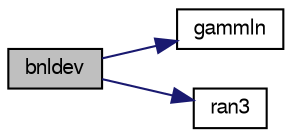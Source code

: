 digraph "bnldev"
{
  bgcolor="transparent";
  edge [fontname="FreeSans",fontsize="10",labelfontname="FreeSans",labelfontsize="10"];
  node [fontname="FreeSans",fontsize="10",shape=record];
  rankdir="LR";
  Node1 [label="bnldev",height=0.2,width=0.4,color="black", fillcolor="grey75", style="filled" fontcolor="black"];
  Node1 -> Node2 [color="midnightblue",fontsize="10",style="solid",fontname="FreeSans"];
  Node2 [label="gammln",height=0.2,width=0.4,color="black",URL="$probability_8c.html#a88d126407fa731a66103a56c1ab75ac6"];
  Node1 -> Node3 [color="midnightblue",fontsize="10",style="solid",fontname="FreeSans"];
  Node3 [label="ran3",height=0.2,width=0.4,color="black",URL="$random_8c.html#a134a1615385678b211f780f55b0095df"];
}
